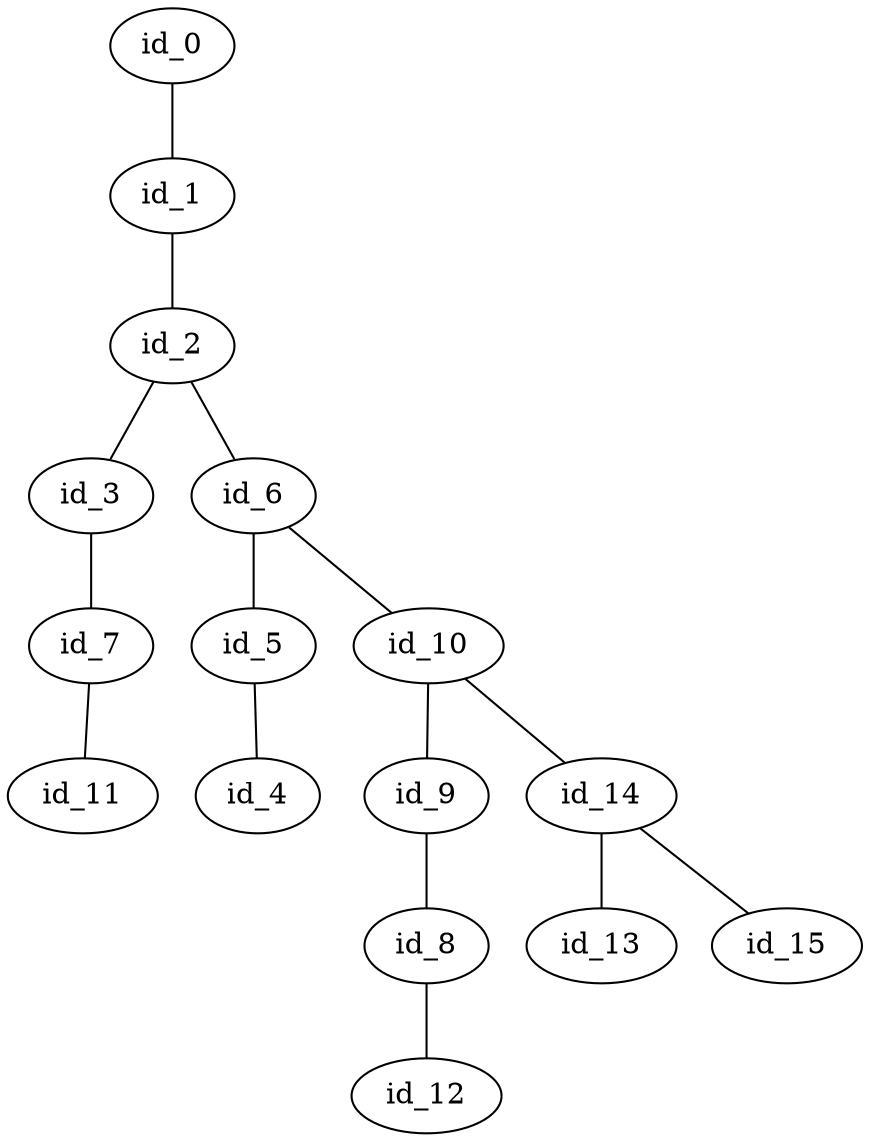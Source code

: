 graph GR{
id_0;
id_1;
id_2;
id_3;
id_4;
id_5;
id_6;
id_7;
id_8;
id_9;
id_10;
id_11;
id_12;
id_13;
id_14;
id_15;
id_0--id_1;
id_1--id_2;
id_2--id_3;
id_5--id_4;
id_6--id_5;
id_2--id_6;
id_3--id_7;
id_9--id_8;
id_10--id_9;
id_6--id_10;
id_7--id_11;
id_8--id_12;
id_14--id_13;
id_10--id_14;
id_14--id_15;
}